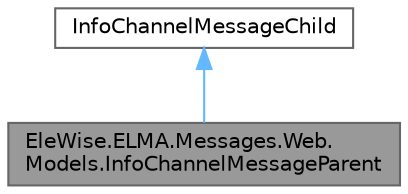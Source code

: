 digraph "EleWise.ELMA.Messages.Web.Models.InfoChannelMessageParent"
{
 // LATEX_PDF_SIZE
  bgcolor="transparent";
  edge [fontname=Helvetica,fontsize=10,labelfontname=Helvetica,labelfontsize=10];
  node [fontname=Helvetica,fontsize=10,shape=box,height=0.2,width=0.4];
  Node1 [id="Node000001",label="EleWise.ELMA.Messages.Web.\lModels.InfoChannelMessageParent",height=0.2,width=0.4,color="gray40", fillcolor="grey60", style="filled", fontcolor="black",tooltip="Блок ленты сообщений."];
  Node2 -> Node1 [id="edge1_Node000001_Node000002",dir="back",color="steelblue1",style="solid",tooltip=" "];
  Node2 [id="Node000002",label="InfoChannelMessageChild",height=0.2,width=0.4,color="gray40", fillcolor="white", style="filled",URL="$class_ele_wise_1_1_e_l_m_a_1_1_messages_1_1_web_1_1_models_1_1_info_channel_message_child.html",tooltip="Блок ленты сообщений."];
}
